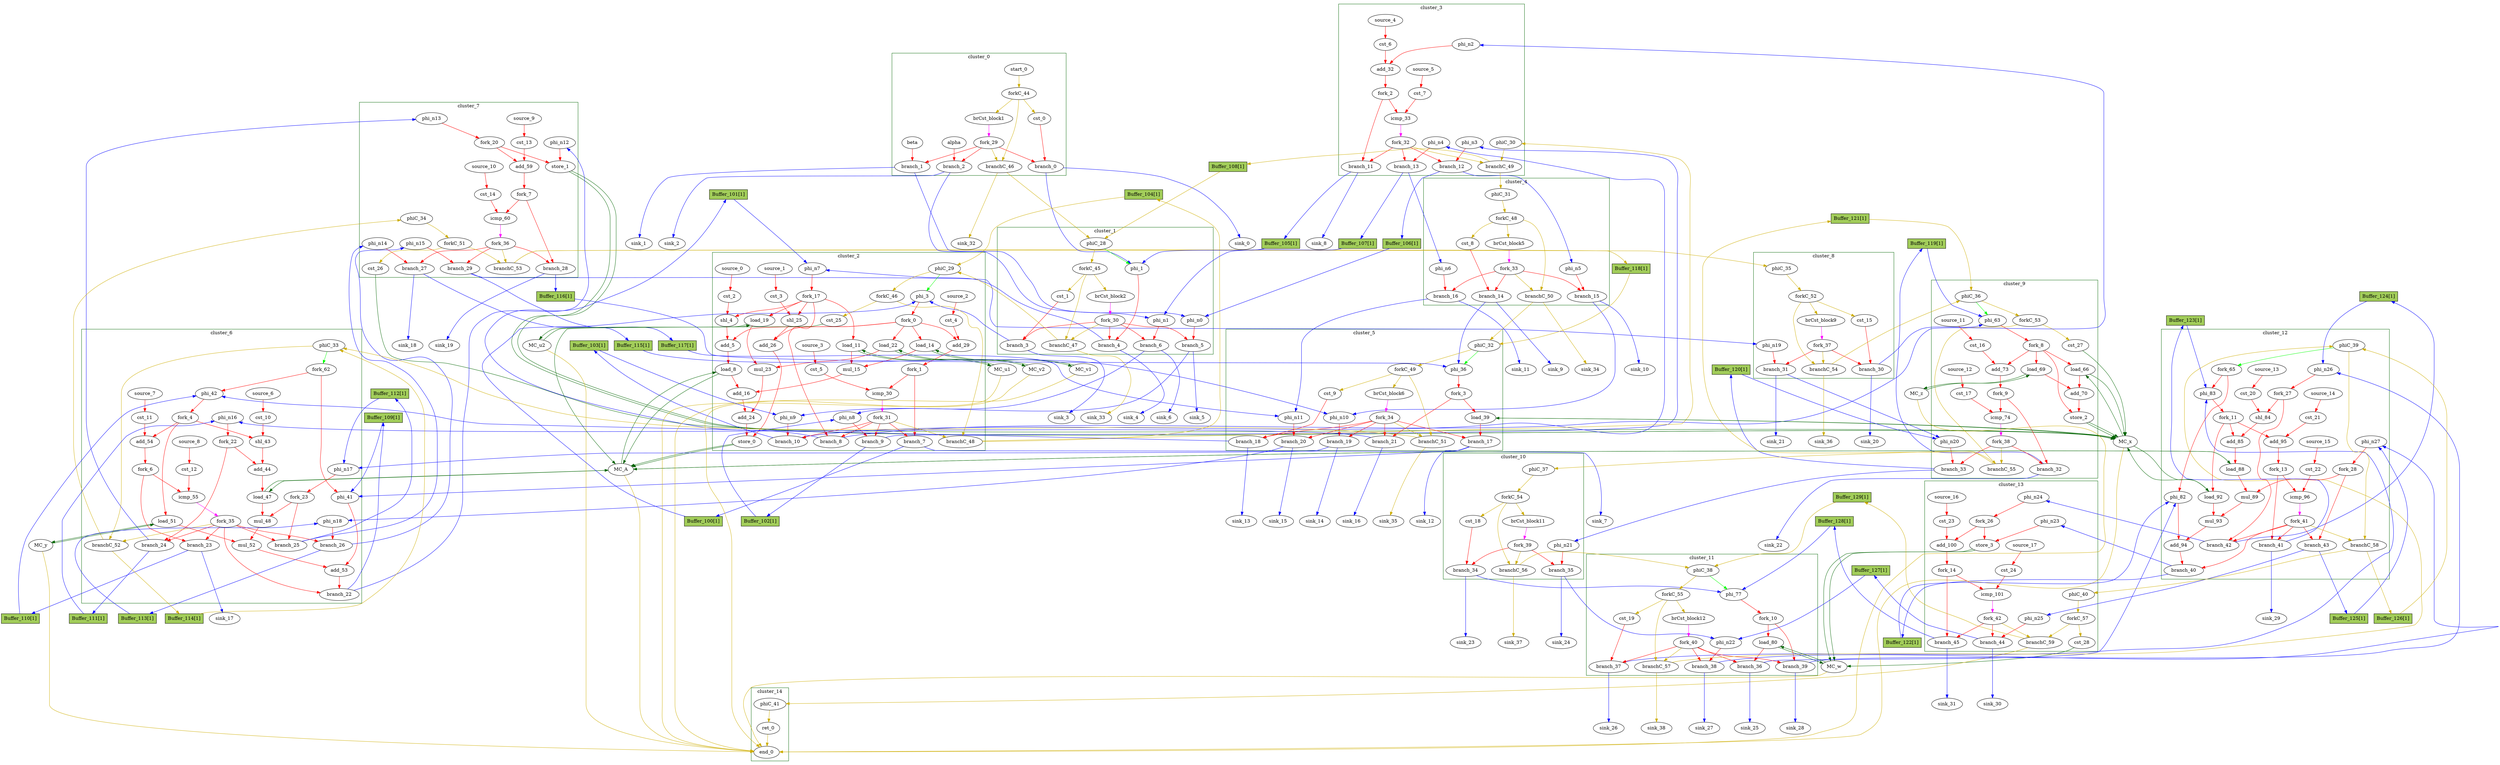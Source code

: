 Digraph G {
	splines=spline;
	subgraph cluster_cluster_7 {
	color = "darkgreen";
label = "cluster_7";
		"store_1" [type="Operator", in="in1:32 in2:6 ", out="out1:32 out2:6 ", bbID=8, II=1, delay=0.672, latency=0, op="mc_store_op", portId=0];
		"cst_13" [type="Constant", in="in1:1", out="out1:1", bbID=8, value="0x00000001"];
		"add_59" [type="Operator", in="in1:6 in2:6 ", out="out1:6 ", bbID=8, II=1, delay=2.287, latency=0, op="add_op"];
		"cst_14" [type="Constant", in="in1:6", out="out1:6", bbID=8, value="0x00000020"];
		"icmp_60" [type="Operator", in="in1:6 in2:6 ", out="out1:1 ", bbID=8, II=1, delay=1.907, latency=0, op="icmp_ult_op"];
		"phi_n12" [type="Merge", in="in1:32 ", out="out1:32", bbID=8, delay=0.0];
		"phi_n13" [type="Merge", in="in1:6 ", out="out1:6", bbID=8, delay=0.0];
		"phi_n14" [type="Merge", in="in1:32 ", out="out1:32", bbID=8, delay=0.0];
		"phi_n15" [type="Merge", in="in1:32 ", out="out1:32", bbID=8, delay=0.0];
		"fork_7" [type="Fork", in="in1:6", out="out1:6 out2:6 ", bbID=8];
		"fork_20" [type="Fork", in="in1:6", out="out1:6 out2:6 ", bbID=8];
		"branch_27" [type="Branch", in="in1:32 in2?:1", out="out1+:32 out2-:32", bbID=8];
		"branch_28" [type="Branch", in="in1:6 in2?:1", out="out1+:6 out2-:6", bbID=8];
		"branch_29" [type="Branch", in="in1:32 in2?:1", out="out1+:32 out2-:32", bbID=8];
		"fork_36" [type="Fork", in="in1:1", out="out1:1 out2:1 out3:1 out4:1 ", bbID=8];
		"cst_26" [type="Constant", in="in1:1", out="out1:1", bbID=8, value="0x00000001"];
		"phiC_34" [type="Merge", in="in1:0 ", out="out1:0", bbID=8, delay=0.0];
		"forkC_51" [type="Fork", in="in1:0", out="out1:0 out2:0 ", bbID=8];
		"branchC_53" [type="Branch", in="in1:0 in2?:1", out="out1+:0 out2-:0", bbID=8];
		"source_9" [type="Source", out="out1:1", bbID=8];
		"source_10" [type="Source", out="out1:6", bbID=8];
	}
	subgraph cluster_cluster_8 {
	color = "darkgreen";
label = "cluster_8";
		"brCst_block9" [type="Constant", in="in1:1", out="out1:1", bbID=9, value="0x1"];
		"cst_15" [type="Constant", in="in1:1", out="out1:1", bbID=9, value="0x00000000"];
		"phi_n19" [type="Merge", in="in1:32 ", out="out1:32", bbID=9, delay=0.0];
		"branch_30" [type="Branch", in="in1:1 in2?:1", out="out1+:1 out2-:1", bbID=9];
		"branch_31" [type="Branch", in="in1:32 in2?:1", out="out1+:32 out2-:32", bbID=9];
		"fork_37" [type="Fork", in="in1:1", out="out1:1 out2:1 out3:1 ", bbID=9];
		"phiC_35" [type="Merge", in="in1:0 ", out="out1:0", bbID=9, delay=0.0];
		"forkC_52" [type="Fork", in="in1:0", out="out1:0 out2:0 out3:0 ", bbID=9];
		"branchC_54" [type="Branch", in="in1:0 in2?:1", out="out1+:0 out2-:0", bbID=9];
	}
	subgraph cluster_cluster_9 {
	color = "darkgreen";
label = "cluster_9";
		"phi_63" [type="Mux", in="in1?:1 in2:6 in3:6 ", out="out1:6", bbID=10, delay=1.397];
		"load_66" [type="Operator", in="in1:32 in2:6 ", out="out1:32 out2:6 ", bbID=10, II=1, delay=1.412, latency=2, op="mc_load_op", portId=1];
		"load_69" [type="Operator", in="in1:32 in2:6 ", out="out1:32 out2:6 ", bbID=10, II=1, delay=1.412, latency=2, op="mc_load_op", portId=0];
		"add_70" [type="Operator", in="in1:32 in2:32 ", out="out1:32 ", bbID=10, II=1, delay=2.287, latency=0, op="add_op"];
		"store_2" [type="Operator", in="in1:32 in2:6 ", out="out1:32 out2:6 ", bbID=10, II=1, delay=0.672, latency=0, op="mc_store_op", portId=1];
		"cst_16" [type="Constant", in="in1:1", out="out1:1", bbID=10, value="0x00000001"];
		"add_73" [type="Operator", in="in1:6 in2:6 ", out="out1:6 ", bbID=10, II=1, delay=2.287, latency=0, op="add_op"];
		"cst_17" [type="Constant", in="in1:6", out="out1:6", bbID=10, value="0x00000020"];
		"icmp_74" [type="Operator", in="in1:6 in2:6 ", out="out1:1 ", bbID=10, II=1, delay=1.907, latency=0, op="icmp_ult_op"];
		"phi_n20" [type="Merge", in="in1:32 in2:32 ", out="out1:32", bbID=10, delay=1.397];
		"fork_8" [type="Fork", in="in1:6", out="out1:6 out2:6 out3:6 out4:6 ", bbID=10];
		"fork_9" [type="Fork", in="in1:6", out="out1:6 out2:6 ", bbID=10];
		"branch_32" [type="Branch", in="in1:6 in2?:1", out="out1+:6 out2-:6", bbID=10];
		"branch_33" [type="Branch", in="in1:32 in2?:1", out="out1+:32 out2-:32", bbID=10];
		"fork_38" [type="Fork", in="in1:1", out="out1:1 out2:1 out3:1 ", bbID=10];
		"cst_27" [type="Constant", in="in1:1", out="out1:1", bbID=10, value="0x00000001"];
		"phiC_36" [type="CntrlMerge", in="in1:0 in2:0 ", out="out1:0 out2?:1", bbID=10, delay=0.0];
		"forkC_53" [type="Fork", in="in1:0", out="out1:0 out2:0 ", bbID=10];
		"branchC_55" [type="Branch", in="in1:0 in2?:1", out="out1+:0 out2-:0", bbID=10];
		"source_11" [type="Source", out="out1:1", bbID=10];
		"source_12" [type="Source", out="out1:6", bbID=10];
	}
	subgraph cluster_cluster_10 {
	color = "darkgreen";
label = "cluster_10";
		"brCst_block11" [type="Constant", in="in1:1", out="out1:1", bbID=11, value="0x1"];
		"cst_18" [type="Constant", in="in1:1", out="out1:1", bbID=11, value="0x00000000"];
		"phi_n21" [type="Merge", in="in1:32 ", out="out1:32", bbID=11, delay=0.0];
		"branch_34" [type="Branch", in="in1:1 in2?:1", out="out1+:1 out2-:1", bbID=11];
		"branch_35" [type="Branch", in="in1:32 in2?:1", out="out1+:32 out2-:32", bbID=11];
		"fork_39" [type="Fork", in="in1:1", out="out1:1 out2:1 out3:1 ", bbID=11];
		"phiC_37" [type="Merge", in="in1:0 ", out="out1:0", bbID=11, delay=0.0];
		"forkC_54" [type="Fork", in="in1:0", out="out1:0 out2:0 out3:0 ", bbID=11];
		"branchC_56" [type="Branch", in="in1:0 in2?:1", out="out1+:0 out2-:0", bbID=11];
	}
	subgraph cluster_cluster_0 {
	color = "darkgreen";
label = "cluster_0";
		"alpha" [type="Entry", in="in1:32", out="out1:32", bbID=1];
		"beta" [type="Entry", in="in1:32", out="out1:32", bbID=1];
		"brCst_block1" [type="Constant", in="in1:1", out="out1:1", bbID=1, value="0x1"];
		"cst_0" [type="Constant", in="in1:1", out="out1:1", bbID=1, value="0x00000000"];
		"branch_0" [type="Branch", in="in1:1 in2?:1", out="out1+:1 out2-:1", bbID=1];
		"branch_1" [type="Branch", in="in1:32 in2?:1", out="out1+:32 out2-:32", bbID=1];
		"branch_2" [type="Branch", in="in1:32 in2?:1", out="out1+:32 out2-:32", bbID=1];
		"fork_29" [type="Fork", in="in1:1", out="out1:1 out2:1 out3:1 out4:1 ", bbID=1];
		"start_0" [type="Entry", in="in1:0", out="out1:0", bbID=1, control="true"];
		"forkC_44" [type="Fork", in="in1:0", out="out1:0 out2:0 out3:0 ", bbID=1];
		"branchC_46" [type="Branch", in="in1:0 in2?:1", out="out1+:0 out2-:0", bbID=1];
	}
	subgraph cluster_cluster_13 {
	color = "darkgreen";
label = "cluster_13";
		"store_3" [type="Operator", in="in1:32 in2:6 ", out="out1:32 out2:6 ", bbID=14, II=1, delay=0.672, latency=0, op="mc_store_op", portId=0];
		"cst_23" [type="Constant", in="in1:1", out="out1:1", bbID=14, value="0x00000001"];
		"add_100" [type="Operator", in="in1:6 in2:6 ", out="out1:6 ", bbID=14, II=1, delay=2.287, latency=0, op="add_op"];
		"cst_24" [type="Constant", in="in1:6", out="out1:6", bbID=14, value="0x00000020"];
		"icmp_101" [type="Operator", in="in1:6 in2:6 ", out="out1:1 ", bbID=14, II=1, delay=1.907, latency=0, op="icmp_ult_op"];
		"phi_n23" [type="Merge", in="in1:32 ", out="out1:32", bbID=14, delay=0.0];
		"phi_n24" [type="Merge", in="in1:6 ", out="out1:6", bbID=14, delay=0.0];
		"phi_n25" [type="Merge", in="in1:32 ", out="out1:32", bbID=14, delay=0.0];
		"fork_14" [type="Fork", in="in1:6", out="out1:6 out2:6 ", bbID=14];
		"fork_26" [type="Fork", in="in1:6", out="out1:6 out2:6 ", bbID=14];
		"branch_44" [type="Branch", in="in1:32 in2?:1", out="out1+:32 out2-:32", bbID=14];
		"branch_45" [type="Branch", in="in1:6 in2?:1", out="out1+:6 out2-:6", bbID=14];
		"fork_42" [type="Fork", in="in1:1", out="out1:1 out2:1 out3:1 ", bbID=14];
		"cst_28" [type="Constant", in="in1:1", out="out1:1", bbID=14, value="0x00000001"];
		"phiC_40" [type="Merge", in="in1:0 ", out="out1:0", bbID=14, delay=0.0];
		"forkC_57" [type="Fork", in="in1:0", out="out1:0 out2:0 ", bbID=14];
		"branchC_59" [type="Branch", in="in1:0 in2?:1", out="out1+:0 out2-:0", bbID=14];
		"source_16" [type="Source", out="out1:1", bbID=14];
		"source_17" [type="Source", out="out1:6", bbID=14];
	}
	subgraph cluster_cluster_14 {
	color = "darkgreen";
label = "cluster_14";
		"ret_0" [type="Operator", in="in1:0 ", out="out1:0 ", bbID=15, II=1, delay=0.0, latency=0, op="ret_op"];
		"end_0" [type="Exit", in="in1:0*e in2:0*e in3:0*e in4:0*e in5:0*e in6:0*e in7:0*e in8:0*e in9:0*e in10:0 ", out="out1:0", bbID=0];
		"phiC_41" [type="Merge", in="in1:0 ", out="out1:0", bbID=15, delay=0.0];
	}
	subgraph cluster_cluster_11 {
	color = "darkgreen";
label = "cluster_11";
		"phi_77" [type="Mux", in="in1?:1 in2:6 in3:6 ", out="out1:6", bbID=12, delay=1.397];
		"load_80" [type="Operator", in="in1:32 in2:6 ", out="out1:32 out2:6 ", bbID=12, II=1, delay=1.412, latency=2, op="mc_load_op", portId=0];
		"brCst_block12" [type="Constant", in="in1:1", out="out1:1", bbID=12, value="0x1"];
		"cst_19" [type="Constant", in="in1:1", out="out1:1", bbID=12, value="0x00000000"];
		"phi_n22" [type="Merge", in="in1:32 in2:32 ", out="out1:32", bbID=12, delay=1.397];
		"fork_10" [type="Fork", in="in1:6", out="out1:6 out2:6 ", bbID=12];
		"branch_36" [type="Branch", in="in1:32 in2?:1", out="out1+:32 out2-:32", bbID=12];
		"branch_37" [type="Branch", in="in1:1 in2?:1", out="out1+:1 out2-:1", bbID=12];
		"branch_38" [type="Branch", in="in1:32 in2?:1", out="out1+:32 out2-:32", bbID=12];
		"branch_39" [type="Branch", in="in1:6 in2?:1", out="out1+:6 out2-:6", bbID=12];
		"fork_40" [type="Fork", in="in1:1", out="out1:1 out2:1 out3:1 out4:1 out5:1 ", bbID=12];
		"phiC_38" [type="CntrlMerge", in="in1:0 in2:0 ", out="out1:0 out2?:1", bbID=12, delay=0.0];
		"forkC_55" [type="Fork", in="in1:0", out="out1:0 out2:0 out3:0 ", bbID=12];
		"branchC_57" [type="Branch", in="in1:0 in2?:1", out="out1+:0 out2-:0", bbID=12];
	}
	subgraph cluster_cluster_12 {
	color = "darkgreen";
label = "cluster_12";
		"phi_82" [type="Mux", in="in1?:1 in2:32 in3:32 ", out="out1:32", bbID=13, delay=1.397];
		"phi_83" [type="Mux", in="in1?:1 in2:6 in3:6 ", out="out1:6", bbID=13, delay=1.397];
		"cst_20" [type="Constant", in="in1:3", out="out1:3", bbID=13, value="0x00000005"];
		"shl_84" [type="Operator", in="in1:11 in2:11 ", out="out1:11 ", bbID=13, II=1, delay=0.0, latency=0, op="shl_op"];
		"add_85" [type="Operator", in="in1:12 in2:12 ", out="out1:12 ", bbID=13, II=1, delay=2.287, latency=0, op="add_op"];
		"load_88" [type="Operator", in="in1:32 in2:12 ", out="out1:32 out2:12 ", bbID=13, II=1, delay=1.412, latency=2, op="mc_load_op", portId=2];
		"mul_89" [type="Operator", in="in1:16 in2:16", out="out1:32 ", bbID=13, II=1, delay=0.0, latency=4, op="mul_op"];
		"load_92" [type="Operator", in="in1:32 in2:6 ", out="out1:32 out2:6 ", bbID=13, II=1, delay=1.412, latency=2, op="mc_load_op", portId=2];
		"mul_93" [type="Operator", in="in1:16 in2:16", out="out1:32 ", bbID=13, II=1, delay=0.0, latency=4, op="mul_op"];
		"add_94" [type="Operator", in="in1:32 in2:32 ", out="out1:32 ", bbID=13, II=1, delay=2.287, latency=0, op="add_op"];
		"cst_21" [type="Constant", in="in1:1", out="out1:1", bbID=13, value="0x00000001"];
		"add_95" [type="Operator", in="in1:6 in2:6 ", out="out1:6 ", bbID=13, II=1, delay=2.287, latency=0, op="add_op"];
		"cst_22" [type="Constant", in="in1:6", out="out1:6", bbID=13, value="0x00000020"];
		"icmp_96" [type="Operator", in="in1:6 in2:6 ", out="out1:1 ", bbID=13, II=1, delay=1.907, latency=0, op="icmp_ult_op"];
		"phi_n26" [type="Merge", in="in1:6 in2:6 ", out="out1:6", bbID=13, delay=1.397];
		"phi_n27" [type="Merge", in="in1:32 in2:32 ", out="out1:32", bbID=13, delay=1.397];
		"fork_11" [type="Fork", in="in1:6", out="out1:6 out2:6 out3:6 ", bbID=13];
		"fork_13" [type="Fork", in="in1:6", out="out1:6 out2:6 ", bbID=13];
		"fork_27" [type="Fork", in="in1:6", out="out1:6 out2:6 ", bbID=13];
		"fork_28" [type="Fork", in="in1:32", out="out1:32 out2:32 ", bbID=13];
		"branch_40" [type="Branch", in="in1:32 in2?:1", out="out1+:32 out2-:32", bbID=13];
		"branch_41" [type="Branch", in="in1:6 in2?:1", out="out1+:6 out2-:6", bbID=13];
		"branch_42" [type="Branch", in="in1:6 in2?:1", out="out1+:6 out2-:6", bbID=13];
		"branch_43" [type="Branch", in="in1:32 in2?:1", out="out1+:32 out2-:32", bbID=13];
		"fork_41" [type="Fork", in="in1:1", out="out1:1 out2:1 out3:1 out4:1 out5:1 ", bbID=13];
		"phiC_39" [type="CntrlMerge", in="in1:0 in2:0 ", out="out1:0 out2?:1", bbID=13, delay=0.0];
		"branchC_58" [type="Branch", in="in1:0 in2?:1", out="out1+:0 out2-:0", bbID=13];
		"source_13" [type="Source", out="out1:3", bbID=13];
		"source_14" [type="Source", out="out1:1", bbID=13];
		"source_15" [type="Source", out="out1:6", bbID=13];
		"fork_65" [type="Fork", in="in1:1", out="out1:1 out2:1 ", bbID=13];
	}
	subgraph cluster_cluster_1 {
	color = "darkgreen";
label = "cluster_1";
		"phi_1" [type="Mux", in="in1?:1 in2:6 in3:6 ", out="out1:6", bbID=2, delay=1.397];
		"brCst_block2" [type="Constant", in="in1:1", out="out1:1", bbID=2, value="0x1"];
		"cst_1" [type="Constant", in="in1:1", out="out1:1", bbID=2, value="0x00000000"];
		"phi_n0" [type="Merge", in="in1:32 in2:32 ", out="out1:32", bbID=2, delay=1.397];
		"phi_n1" [type="Merge", in="in1:32 in2:32 ", out="out1:32", bbID=2, delay=1.397];
		"branch_3" [type="Branch", in="in1:1 in2?:1", out="out1+:1 out2-:1", bbID=2];
		"branch_4" [type="Branch", in="in1:6 in2?:1", out="out1+:6 out2-:6", bbID=2];
		"branch_5" [type="Branch", in="in1:32 in2?:1", out="out1+:32 out2-:32", bbID=2];
		"branch_6" [type="Branch", in="in1:32 in2?:1", out="out1+:32 out2-:32", bbID=2];
		"fork_30" [type="Fork", in="in1:1", out="out1:1 out2:1 out3:1 out4:1 out5:1 ", bbID=2];
		"phiC_28" [type="CntrlMerge", in="in1:0 in2:0 ", out="out1:0 out2?:1", bbID=2, delay=0.0];
		"forkC_45" [type="Fork", in="in1:0", out="out1:0 out2:0 out3:0 ", bbID=2];
		"branchC_47" [type="Branch", in="in1:0 in2?:1", out="out1+:0 out2-:0", bbID=2];
	}
	subgraph cluster_cluster_2 {
	color = "darkgreen";
label = "cluster_2";
		"phi_3" [type="Mux", in="in1?:1 in2:6 in3:6 ", out="out1:6", bbID=3, delay=1.397];
		"cst_2" [type="Constant", in="in1:3", out="out1:3", bbID=3, value="0x00000005"];
		"shl_4" [type="Operator", in="in1:11 in2:11 ", out="out1:11 ", bbID=3, II=1, delay=0.0, latency=0, op="shl_op"];
		"add_5" [type="Operator", in="in1:12 in2:12 ", out="out1:12 ", bbID=3, II=1, delay=2.287, latency=0, op="add_op"];
		"load_8" [type="Operator", in="in1:32 in2:12 ", out="out1:32 out2:12 ", bbID=3, II=1, delay=1.412, latency=2, op="mc_load_op", portId=0];
		"load_11" [type="Operator", in="in1:32 in2:6 ", out="out1:32 out2:6 ", bbID=3, II=1, delay=1.412, latency=2, op="mc_load_op", portId=0];
		"load_14" [type="Operator", in="in1:32 in2:6 ", out="out1:32 out2:6 ", bbID=3, II=1, delay=1.412, latency=2, op="mc_load_op", portId=0];
		"mul_15" [type="Operator", in="in1:16 in2:16", out="out1:32 ", bbID=3, II=1, delay=0.0, latency=4, op="mul_op"];
		"add_16" [type="Operator", in="in1:32 in2:32 ", out="out1:32 ", bbID=3, II=1, delay=2.287, latency=0, op="add_op"];
		"load_19" [type="Operator", in="in1:32 in2:6 ", out="out1:32 out2:6 ", bbID=3, II=1, delay=1.412, latency=2, op="mc_load_op", portId=0];
		"load_22" [type="Operator", in="in1:32 in2:6 ", out="out1:32 out2:6 ", bbID=3, II=1, delay=1.412, latency=2, op="mc_load_op", portId=0];
		"mul_23" [type="Operator", in="in1:16 in2:16", out="out1:32 ", bbID=3, II=1, delay=0.0, latency=4, op="mul_op"];
		"add_24" [type="Operator", in="in1:32 in2:32 ", out="out1:32 ", bbID=3, II=1, delay=2.287, latency=0, op="add_op"];
		"cst_3" [type="Constant", in="in1:3", out="out1:3", bbID=3, value="0x00000005"];
		"shl_25" [type="Operator", in="in1:11 in2:11 ", out="out1:11 ", bbID=3, II=1, delay=0.0, latency=0, op="shl_op"];
		"add_26" [type="Operator", in="in1:12 in2:12 ", out="out1:12 ", bbID=3, II=1, delay=2.287, latency=0, op="add_op"];
		"store_0" [type="Operator", in="in1:32 in2:12 ", out="out1:32 out2:12 ", bbID=3, II=1, delay=0.672, latency=0, op="mc_store_op", portId=0];
		"cst_4" [type="Constant", in="in1:1", out="out1:1", bbID=3, value="0x00000001"];
		"add_29" [type="Operator", in="in1:6 in2:6 ", out="out1:6 ", bbID=3, II=1, delay=2.287, latency=0, op="add_op"];
		"cst_5" [type="Constant", in="in1:6", out="out1:6", bbID=3, value="0x00000020"];
		"icmp_30" [type="Operator", in="in1:6 in2:6 ", out="out1:1 ", bbID=3, II=1, delay=1.907, latency=0, op="icmp_ult_op"];
		"phi_n7" [type="Merge", in="in1:6 in2:6 ", out="out1:6", bbID=3, delay=1.397];
		"phi_n8" [type="Merge", in="in1:32 in2:32 ", out="out1:32", bbID=3, delay=1.397];
		"phi_n9" [type="Merge", in="in1:32 in2:32 ", out="out1:32", bbID=3, delay=1.397];
		"fork_0" [type="Fork", in="in1:6", out="out1:6 out2:6 out3:6 out4:6 out5:6 ", bbID=3];
		"fork_1" [type="Fork", in="in1:6", out="out1:6 out2:6 ", bbID=3];
		"fork_17" [type="Fork", in="in1:6", out="out1:6 out2:6 out3:6 out4:6 out5:6 ", bbID=3];
		"branch_7" [type="Branch", in="in1:6 in2?:1", out="out1+:6 out2-:6", bbID=3];
		"branch_8" [type="Branch", in="in1:6 in2?:1", out="out1+:6 out2-:6", bbID=3];
		"branch_9" [type="Branch", in="in1:32 in2?:1", out="out1+:32 out2-:32", bbID=3];
		"branch_10" [type="Branch", in="in1:32 in2?:1", out="out1+:32 out2-:32", bbID=3];
		"fork_31" [type="Fork", in="in1:1", out="out1:1 out2:1 out3:1 out4:1 out5:1 ", bbID=3];
		"cst_25" [type="Constant", in="in1:1", out="out1:1", bbID=3, value="0x00000001"];
		"phiC_29" [type="CntrlMerge", in="in1:0 in2:0 ", out="out1:0 out2?:1", bbID=3, delay=0.0];
		"forkC_46" [type="Fork", in="in1:0", out="out1:0 out2:0 ", bbID=3];
		"branchC_48" [type="Branch", in="in1:0 in2?:1", out="out1+:0 out2-:0", bbID=3];
		"source_0" [type="Source", out="out1:3", bbID=3];
		"source_1" [type="Source", out="out1:3", bbID=3];
		"source_2" [type="Source", out="out1:1", bbID=3];
		"source_3" [type="Source", out="out1:6", bbID=3];
	}
	subgraph cluster_cluster_6 {
	color = "darkgreen";
label = "cluster_6";
		"phi_41" [type="Mux", in="in1?:1 in2:32 in3:32 ", out="out1:32", bbID=7, delay=1.397];
		"phi_42" [type="Mux", in="in1?:1 in2:6 in3:6 ", out="out1:6", bbID=7, delay=1.397];
		"cst_10" [type="Constant", in="in1:3", out="out1:3", bbID=7, value="0x00000005"];
		"shl_43" [type="Operator", in="in1:11 in2:11 ", out="out1:11 ", bbID=7, II=1, delay=0.0, latency=0, op="shl_op"];
		"add_44" [type="Operator", in="in1:12 in2:12 ", out="out1:12 ", bbID=7, II=1, delay=2.287, latency=0, op="add_op"];
		"load_47" [type="Operator", in="in1:32 in2:12 ", out="out1:32 out2:12 ", bbID=7, II=1, delay=1.412, latency=2, op="mc_load_op", portId=1];
		"mul_48" [type="Operator", in="in1:16 in2:16", out="out1:32 ", bbID=7, II=1, delay=0.0, latency=4, op="mul_op"];
		"load_51" [type="Operator", in="in1:32 in2:6 ", out="out1:32 out2:6 ", bbID=7, II=1, delay=1.412, latency=2, op="mc_load_op", portId=0];
		"mul_52" [type="Operator", in="in1:16 in2:16", out="out1:32 ", bbID=7, II=1, delay=0.0, latency=4, op="mul_op"];
		"add_53" [type="Operator", in="in1:32 in2:32 ", out="out1:32 ", bbID=7, II=1, delay=2.287, latency=0, op="add_op"];
		"cst_11" [type="Constant", in="in1:1", out="out1:1", bbID=7, value="0x00000001"];
		"add_54" [type="Operator", in="in1:6 in2:6 ", out="out1:6 ", bbID=7, II=1, delay=2.287, latency=0, op="add_op"];
		"cst_12" [type="Constant", in="in1:6", out="out1:6", bbID=7, value="0x00000020"];
		"icmp_55" [type="Operator", in="in1:6 in2:6 ", out="out1:1 ", bbID=7, II=1, delay=1.907, latency=0, op="icmp_ult_op"];
		"phi_n16" [type="Merge", in="in1:6 in2:6 ", out="out1:6", bbID=7, delay=1.397];
		"phi_n17" [type="Merge", in="in1:32 in2:32 ", out="out1:32", bbID=7, delay=1.397];
		"phi_n18" [type="Merge", in="in1:32 in2:32 ", out="out1:32", bbID=7, delay=1.397];
		"fork_4" [type="Fork", in="in1:6", out="out1:6 out2:6 out3:6 ", bbID=7];
		"fork_6" [type="Fork", in="in1:6", out="out1:6 out2:6 ", bbID=7];
		"fork_22" [type="Fork", in="in1:6", out="out1:6 out2:6 ", bbID=7];
		"fork_23" [type="Fork", in="in1:32", out="out1:32 out2:32 ", bbID=7];
		"branch_22" [type="Branch", in="in1:32 in2?:1", out="out1+:32 out2-:32", bbID=7];
		"branch_23" [type="Branch", in="in1:6 in2?:1", out="out1+:6 out2-:6", bbID=7];
		"branch_24" [type="Branch", in="in1:6 in2?:1", out="out1+:6 out2-:6", bbID=7];
		"branch_25" [type="Branch", in="in1:32 in2?:1", out="out1+:32 out2-:32", bbID=7];
		"branch_26" [type="Branch", in="in1:32 in2?:1", out="out1+:32 out2-:32", bbID=7];
		"fork_35" [type="Fork", in="in1:1", out="out1:1 out2:1 out3:1 out4:1 out5:1 out6:1 ", bbID=7];
		"phiC_33" [type="CntrlMerge", in="in1:0 in2:0 ", out="out1:0 out2?:1", bbID=7, delay=0.0];
		"branchC_52" [type="Branch", in="in1:0 in2?:1", out="out1+:0 out2-:0", bbID=7];
		"source_6" [type="Source", out="out1:3", bbID=7];
		"source_7" [type="Source", out="out1:1", bbID=7];
		"source_8" [type="Source", out="out1:6", bbID=7];
		"fork_62" [type="Fork", in="in1:1", out="out1:1 out2:1 ", bbID=7];
	}
	subgraph cluster_cluster_3 {
	color = "darkgreen";
label = "cluster_3";
		"cst_6" [type="Constant", in="in1:1", out="out1:1", bbID=4, value="0x00000001"];
		"add_32" [type="Operator", in="in1:6 in2:6 ", out="out1:6 ", bbID=4, II=1, delay=2.287, latency=0, op="add_op"];
		"cst_7" [type="Constant", in="in1:6", out="out1:6", bbID=4, value="0x00000020"];
		"icmp_33" [type="Operator", in="in1:6 in2:6 ", out="out1:1 ", bbID=4, II=1, delay=1.907, latency=0, op="icmp_ult_op"];
		"phi_n2" [type="Merge", in="in1:6 ", out="out1:6", bbID=4, delay=0.0];
		"phi_n3" [type="Merge", in="in1:32 ", out="out1:32", bbID=4, delay=0.0];
		"phi_n4" [type="Merge", in="in1:32 ", out="out1:32", bbID=4, delay=0.0];
		"fork_2" [type="Fork", in="in1:6", out="out1:6 out2:6 ", bbID=4];
		"branch_11" [type="Branch", in="in1:6 in2?:1", out="out1+:6 out2-:6", bbID=4];
		"branch_12" [type="Branch", in="in1:32 in2?:1", out="out1+:32 out2-:32", bbID=4];
		"branch_13" [type="Branch", in="in1:32 in2?:1", out="out1+:32 out2-:32", bbID=4];
		"fork_32" [type="Fork", in="in1:1", out="out1:1 out2:1 out3:1 out4:1 ", bbID=4];
		"phiC_30" [type="Merge", in="in1:0 ", out="out1:0", bbID=4, delay=0.0];
		"branchC_49" [type="Branch", in="in1:0 in2?:1", out="out1+:0 out2-:0", bbID=4];
		"source_4" [type="Source", out="out1:1", bbID=4];
		"source_5" [type="Source", out="out1:6", bbID=4];
	}
	subgraph cluster_cluster_4 {
	color = "darkgreen";
label = "cluster_4";
		"brCst_block5" [type="Constant", in="in1:1", out="out1:1", bbID=5, value="0x1"];
		"cst_8" [type="Constant", in="in1:1", out="out1:1", bbID=5, value="0x00000000"];
		"phi_n5" [type="Merge", in="in1:32 ", out="out1:32", bbID=5, delay=0.0];
		"phi_n6" [type="Merge", in="in1:32 ", out="out1:32", bbID=5, delay=0.0];
		"branch_14" [type="Branch", in="in1:1 in2?:1", out="out1+:1 out2-:1", bbID=5];
		"branch_15" [type="Branch", in="in1:32 in2?:1", out="out1+:32 out2-:32", bbID=5];
		"branch_16" [type="Branch", in="in1:32 in2?:1", out="out1+:32 out2-:32", bbID=5];
		"fork_33" [type="Fork", in="in1:1", out="out1:1 out2:1 out3:1 out4:1 ", bbID=5];
		"phiC_31" [type="Merge", in="in1:0 ", out="out1:0", bbID=5, delay=0.0];
		"forkC_48" [type="Fork", in="in1:0", out="out1:0 out2:0 out3:0 ", bbID=5];
		"branchC_50" [type="Branch", in="in1:0 in2?:1", out="out1+:0 out2-:0", bbID=5];
	}
	subgraph cluster_cluster_5 {
	color = "darkgreen";
label = "cluster_5";
		"phi_36" [type="Mux", in="in1?:1 in2:6 in3:6 ", out="out1:6", bbID=6, delay=1.397];
		"load_39" [type="Operator", in="in1:32 in2:6 ", out="out1:32 out2:6 ", bbID=6, II=1, delay=1.412, latency=2, op="mc_load_op", portId=0];
		"brCst_block6" [type="Constant", in="in1:1", out="out1:1", bbID=6, value="0x1"];
		"cst_9" [type="Constant", in="in1:1", out="out1:1", bbID=6, value="0x00000000"];
		"phi_n10" [type="Merge", in="in1:32 in2:32 ", out="out1:32", bbID=6, delay=1.397];
		"phi_n11" [type="Merge", in="in1:32 in2:32 ", out="out1:32", bbID=6, delay=1.397];
		"fork_3" [type="Fork", in="in1:6", out="out1:6 out2:6 ", bbID=6];
		"branch_17" [type="Branch", in="in1:32 in2?:1", out="out1+:32 out2-:32", bbID=6];
		"branch_18" [type="Branch", in="in1:1 in2?:1", out="out1+:1 out2-:1", bbID=6];
		"branch_19" [type="Branch", in="in1:32 in2?:1", out="out1+:32 out2-:32", bbID=6];
		"branch_20" [type="Branch", in="in1:32 in2?:1", out="out1+:32 out2-:32", bbID=6];
		"branch_21" [type="Branch", in="in1:6 in2?:1", out="out1+:6 out2-:6", bbID=6];
		"fork_34" [type="Fork", in="in1:1", out="out1:1 out2:1 out3:1 out4:1 out5:1 out6:1 ", bbID=6];
		"phiC_32" [type="CntrlMerge", in="in1:0 in2:0 ", out="out1:0 out2?:1", bbID=6, delay=0.0];
		"forkC_49" [type="Fork", in="in1:0", out="out1:0 out2:0 out3:0 ", bbID=6];
		"branchC_51" [type="Branch", in="in1:0 in2?:1", out="out1+:0 out2-:0", bbID=6];
	}
		"MC_A" [type="MC", in="in1:32*c0 in2:12*l0a in3:12*s0a in4:32*s0d in5:12*l1a in6:12*l2a ", out="out1:32*l0d out2:32*l1d out3:32*l2d out4:0*e ", bbID=0, bbcount=1, ldcount=3, memory="A", stcount=1];
		"MC_u1" [type="MC", in="in1:6*l0a ", out="out1:32*l0d out2:0*e ", bbID=0, bbcount=0, ldcount=1, memory="u1", stcount=0];
		"MC_v1" [type="MC", in="in1:6*l0a ", out="out1:32*l0d out2:0*e ", bbID=0, bbcount=0, ldcount=1, memory="v1", stcount=0];
		"MC_u2" [type="MC", in="in1:6*l0a ", out="out1:32*l0d out2:0*e ", bbID=0, bbcount=0, ldcount=1, memory="u2", stcount=0];
		"MC_v2" [type="MC", in="in1:6*l0a ", out="out1:32*l0d out2:0*e ", bbID=0, bbcount=0, ldcount=1, memory="v2", stcount=0];
		"MC_x" [type="MC", in="in1:32*c0 in2:32*c1 in3:6*l0a in4:6*s0a in5:32*s0d in6:6*l1a in7:6*s1a in8:32*s1d in9:6*l2a ", out="out1:32*l0d out2:32*l1d out3:32*l2d out4:0*e ", bbID=0, bbcount=2, ldcount=3, memory="x", stcount=2];
		"MC_y" [type="MC", in="in1:6*l0a ", out="out1:32*l0d out2:0*e ", bbID=0, bbcount=0, ldcount=1, memory="y", stcount=0];
		"MC_z" [type="MC", in="in1:6*l0a ", out="out1:32*l0d out2:0*e ", bbID=0, bbcount=0, ldcount=1, memory="z", stcount=0];
		"MC_w" [type="MC", in="in1:32*c0 in2:6*l0a in3:6*s0a in4:32*s0d ", out="out1:32*l0d out2:0*e ", bbID=0, bbcount=1, ldcount=1, memory="w", stcount=1];
		"sink_0" [type="Sink", in="in1:1", bbID=0];
		"sink_1" [type="Sink", in="in1:32", bbID=0];
		"sink_2" [type="Sink", in="in1:32", bbID=0];
		"sink_3" [type="Sink", in="in1:1", bbID=0];
		"sink_4" [type="Sink", in="in1:6", bbID=0];
		"sink_5" [type="Sink", in="in1:32", bbID=0];
		"sink_6" [type="Sink", in="in1:32", bbID=0];
		"sink_7" [type="Sink", in="in1:6", bbID=0];
		"sink_8" [type="Sink", in="in1:6", bbID=0];
		"sink_9" [type="Sink", in="in1:1", bbID=0];
		"sink_10" [type="Sink", in="in1:32", bbID=0];
		"sink_11" [type="Sink", in="in1:32", bbID=0];
		"sink_12" [type="Sink", in="in1:32", bbID=0];
		"sink_13" [type="Sink", in="in1:1", bbID=0];
		"sink_14" [type="Sink", in="in1:32", bbID=0];
		"sink_15" [type="Sink", in="in1:32", bbID=0];
		"sink_16" [type="Sink", in="in1:6", bbID=0];
		"sink_17" [type="Sink", in="in1:6", bbID=0];
		"sink_18" [type="Sink", in="in1:32", bbID=0];
		"sink_19" [type="Sink", in="in1:6", bbID=0];
		"sink_20" [type="Sink", in="in1:1", bbID=0];
		"sink_21" [type="Sink", in="in1:32", bbID=0];
		"sink_22" [type="Sink", in="in1:6", bbID=0];
		"sink_23" [type="Sink", in="in1:1", bbID=0];
		"sink_24" [type="Sink", in="in1:32", bbID=0];
		"sink_25" [type="Sink", in="in1:32", bbID=0];
		"sink_26" [type="Sink", in="in1:1", bbID=0];
		"sink_27" [type="Sink", in="in1:32", bbID=0];
		"sink_28" [type="Sink", in="in1:6", bbID=0];
		"sink_29" [type="Sink", in="in1:6", bbID=0];
		"sink_30" [type="Sink", in="in1:32", bbID=0];
		"sink_31" [type="Sink", in="in1:6", bbID=0];
		"sink_32" [type="Sink", in="in1:0", bbID=0];
		"sink_33" [type="Sink", in="in1:0", bbID=0];
		"sink_34" [type="Sink", in="in1:0", bbID=0];
		"sink_35" [type="Sink", in="in1:0", bbID=0];
		"sink_36" [type="Sink", in="in1:0", bbID=0];
		"sink_37" [type="Sink", in="in1:0", bbID=0];
		"sink_38" [type="Sink", in="in1:0", bbID=0];
		"Buffer_100" [type="Buffer", in="in1:32", out="out1:32", bbID=3, fillcolor="darkolivegreen3", height=0.4, label="Buffer_100[1]", shape="box", slots=1, style="filled", transparent="false"];
		"Buffer_101" [type="Buffer", in="in1:32", out="out1:32", bbID=3, fillcolor="darkolivegreen3", height=0.4, label="Buffer_101[1]", shape="box", slots=1, style="filled", transparent="false"];
		"Buffer_102" [type="Buffer", in="in1:32", out="out1:32", bbID=3, fillcolor="darkolivegreen3", height=0.4, label="Buffer_102[1]", shape="box", slots=1, style="filled", transparent="false"];
		"Buffer_103" [type="Buffer", in="in1:32", out="out1:32", bbID=3, fillcolor="darkolivegreen3", height=0.4, label="Buffer_103[1]", shape="box", slots=1, style="filled", transparent="false"];
		"Buffer_104" [type="Buffer", in="in1:32", out="out1:32", bbID=3, fillcolor="darkolivegreen3", height=0.4, label="Buffer_104[1]", shape="box", slots=1, style="filled", transparent="false"];
		"Buffer_105" [type="Buffer", in="in1:32", out="out1:32", bbID=3, fillcolor="darkolivegreen3", height=0.4, label="Buffer_105[1]", shape="box", slots=1, style="filled", transparent="false"];
		"Buffer_106" [type="Buffer", in="in1:32", out="out1:32", bbID=3, fillcolor="darkolivegreen3", height=0.4, label="Buffer_106[1]", shape="box", slots=1, style="filled", transparent="false"];
		"Buffer_107" [type="Buffer", in="in1:32", out="out1:32", bbID=3, fillcolor="darkolivegreen3", height=0.4, label="Buffer_107[1]", shape="box", slots=1, style="filled", transparent="false"];
		"Buffer_108" [type="Buffer", in="in1:32", out="out1:32", bbID=3, fillcolor="darkolivegreen3", height=0.4, label="Buffer_108[1]", shape="box", slots=1, style="filled", transparent="false"];
		"Buffer_109" [type="Buffer", in="in1:32", out="out1:32", bbID=3, fillcolor="darkolivegreen3", height=0.4, label="Buffer_109[1]", shape="box", slots=1, style="filled", transparent="false"];
		"Buffer_110" [type="Buffer", in="in1:32", out="out1:32", bbID=3, fillcolor="darkolivegreen3", height=0.4, label="Buffer_110[1]", shape="box", slots=1, style="filled", transparent="false"];
		"Buffer_111" [type="Buffer", in="in1:32", out="out1:32", bbID=3, fillcolor="darkolivegreen3", height=0.4, label="Buffer_111[1]", shape="box", slots=1, style="filled", transparent="false"];
		"Buffer_112" [type="Buffer", in="in1:32", out="out1:32", bbID=3, fillcolor="darkolivegreen3", height=0.4, label="Buffer_112[1]", shape="box", slots=1, style="filled", transparent="false"];
		"Buffer_113" [type="Buffer", in="in1:32", out="out1:32", bbID=3, fillcolor="darkolivegreen3", height=0.4, label="Buffer_113[1]", shape="box", slots=1, style="filled", transparent="false"];
		"Buffer_114" [type="Buffer", in="in1:32", out="out1:32", bbID=3, fillcolor="darkolivegreen3", height=0.4, label="Buffer_114[1]", shape="box", slots=1, style="filled", transparent="false"];
		"Buffer_115" [type="Buffer", in="in1:32", out="out1:32", bbID=3, fillcolor="darkolivegreen3", height=0.4, label="Buffer_115[1]", shape="box", slots=1, style="filled", transparent="false"];
		"Buffer_116" [type="Buffer", in="in1:32", out="out1:32", bbID=3, fillcolor="darkolivegreen3", height=0.4, label="Buffer_116[1]", shape="box", slots=1, style="filled", transparent="false"];
		"Buffer_117" [type="Buffer", in="in1:32", out="out1:32", bbID=3, fillcolor="darkolivegreen3", height=0.4, label="Buffer_117[1]", shape="box", slots=1, style="filled", transparent="false"];
		"Buffer_118" [type="Buffer", in="in1:32", out="out1:32", bbID=3, fillcolor="darkolivegreen3", height=0.4, label="Buffer_118[1]", shape="box", slots=1, style="filled", transparent="false"];
		"Buffer_119" [type="Buffer", in="in1:32", out="out1:32", bbID=3, fillcolor="darkolivegreen3", height=0.4, label="Buffer_119[1]", shape="box", slots=1, style="filled", transparent="false"];
		"Buffer_120" [type="Buffer", in="in1:32", out="out1:32", bbID=3, fillcolor="darkolivegreen3", height=0.4, label="Buffer_120[1]", shape="box", slots=1, style="filled", transparent="false"];
		"Buffer_121" [type="Buffer", in="in1:32", out="out1:32", bbID=3, fillcolor="darkolivegreen3", height=0.4, label="Buffer_121[1]", shape="box", slots=1, style="filled", transparent="false"];
		"Buffer_122" [type="Buffer", in="in1:32", out="out1:32", bbID=3, fillcolor="darkolivegreen3", height=0.4, label="Buffer_122[1]", shape="box", slots=1, style="filled", transparent="false"];
		"Buffer_123" [type="Buffer", in="in1:32", out="out1:32", bbID=3, fillcolor="darkolivegreen3", height=0.4, label="Buffer_123[1]", shape="box", slots=1, style="filled", transparent="false"];
		"Buffer_124" [type="Buffer", in="in1:32", out="out1:32", bbID=3, fillcolor="darkolivegreen3", height=0.4, label="Buffer_124[1]", shape="box", slots=1, style="filled", transparent="false"];
		"Buffer_125" [type="Buffer", in="in1:32", out="out1:32", bbID=3, fillcolor="darkolivegreen3", height=0.4, label="Buffer_125[1]", shape="box", slots=1, style="filled", transparent="false"];
		"Buffer_126" [type="Buffer", in="in1:32", out="out1:32", bbID=3, fillcolor="darkolivegreen3", height=0.4, label="Buffer_126[1]", shape="box", slots=1, style="filled", transparent="false"];
		"Buffer_127" [type="Buffer", in="in1:32", out="out1:32", bbID=3, fillcolor="darkolivegreen3", height=0.4, label="Buffer_127[1]", shape="box", slots=1, style="filled", transparent="false"];
		"Buffer_128" [type="Buffer", in="in1:32", out="out1:32", bbID=3, fillcolor="darkolivegreen3", height=0.4, label="Buffer_128[1]", shape="box", slots=1, style="filled", transparent="false"];
		"Buffer_129" [type="Buffer", in="in1:32", out="out1:32", bbID=3, fillcolor="darkolivegreen3", height=0.4, label="Buffer_129[1]", shape="box", slots=1, style="filled", transparent="false"];
		"alpha" -> "branch_2" [color = "red", from = "out1", to = "in1"];
		"beta" -> "branch_1" [color = "red", from = "out1", to = "in1"];
		"brCst_block1" -> "fork_29" [color = "magenta", from = "out1", to = "in1"];
		"cst_0" -> "branch_0" [color = "red", from = "out1", to = "in1"];
		"phi_1" -> "branch_4" [color = "red", from = "out1", to = "in1"];
		"brCst_block2" -> "fork_30" [color = "magenta", from = "out1", to = "in1"];
		"cst_1" -> "branch_3" [color = "red", from = "out1", to = "in1"];
		"phi_3" -> "fork_0" [color = "red", from = "out1", to = "in1"];
		"cst_2" -> "shl_4" [color = "red", from = "out1", to = "in2"];
		"shl_4" -> "add_5" [color = "red", from = "out1", to = "in1"];
		"add_5" -> "load_8" [color = "red", from = "out1", to = "in2"];
		"load_8" -> "add_16" [color = "red", from = "out1", to = "in1"];
		"load_8" -> "MC_A" [color = "darkgreen", mem_address = "true", from = "out2", to = "in2"];
		"load_11" -> "mul_15" [color = "red", from = "out1", to = "in1"];
		"load_11" -> "MC_u1" [color = "darkgreen", mem_address = "true", from = "out2", to = "in1"];
		"load_14" -> "mul_15" [color = "red", from = "out1", to = "in2"];
		"load_14" -> "MC_v1" [color = "darkgreen", mem_address = "true", from = "out2", to = "in1"];
		"mul_15" -> "add_16" [color = "red", from = "out1", to = "in2"];
		"add_16" -> "add_24" [color = "red", from = "out1", to = "in1"];
		"load_19" -> "mul_23" [color = "red", from = "out1", to = "in1"];
		"load_19" -> "MC_u2" [color = "darkgreen", mem_address = "true", from = "out2", to = "in1"];
		"load_22" -> "mul_23" [color = "red", from = "out1", to = "in2"];
		"load_22" -> "MC_v2" [color = "darkgreen", mem_address = "true", from = "out2", to = "in1"];
		"mul_23" -> "add_24" [color = "red", from = "out1", to = "in2"];
		"add_24" -> "store_0" [color = "red", from = "out1", to = "in1"];
		"cst_3" -> "shl_25" [color = "red", from = "out1", to = "in2"];
		"shl_25" -> "add_26" [color = "red", from = "out1", to = "in1"];
		"add_26" -> "store_0" [color = "red", from = "out1", to = "in2"];
		"store_0" -> "MC_A" [color = "darkgreen", mem_address = "true", from = "out2", to = "in3"];
		"store_0" -> "MC_A" [color = "darkgreen", mem_address = "false", from = "out1", to = "in4"];
		"cst_4" -> "add_29" [color = "red", from = "out1", to = "in2"];
		"add_29" -> "fork_1" [color = "red", from = "out1", to = "in1"];
		"cst_5" -> "icmp_30" [color = "red", from = "out1", to = "in2"];
		"icmp_30" -> "fork_31" [color = "magenta", from = "out1", to = "in1"];
		"cst_6" -> "add_32" [color = "red", from = "out1", to = "in2"];
		"add_32" -> "fork_2" [color = "red", from = "out1", to = "in1"];
		"cst_7" -> "icmp_33" [color = "red", from = "out1", to = "in2"];
		"icmp_33" -> "fork_32" [color = "magenta", from = "out1", to = "in1"];
		"brCst_block5" -> "fork_33" [color = "magenta", from = "out1", to = "in1"];
		"cst_8" -> "branch_14" [color = "red", from = "out1", to = "in1"];
		"phi_36" -> "fork_3" [color = "red", from = "out1", to = "in1"];
		"load_39" -> "branch_17" [color = "red", from = "out1", to = "in1"];
		"load_39" -> "MC_x" [color = "darkgreen", mem_address = "true", from = "out2", to = "in3"];
		"brCst_block6" -> "fork_34" [color = "magenta", from = "out1", to = "in1"];
		"phi_41" -> "add_53" [color = "red", from = "out1", to = "in1"];
		"cst_9" -> "branch_18" [color = "red", from = "out1", to = "in1"];
		"phi_42" -> "fork_4" [color = "red", from = "out1", to = "in1"];
		"cst_10" -> "shl_43" [color = "red", from = "out1", to = "in2"];
		"shl_43" -> "add_44" [color = "red", from = "out1", to = "in1"];
		"add_44" -> "load_47" [color = "red", from = "out1", to = "in2"];
		"load_47" -> "mul_48" [color = "red", from = "out1", to = "in1"];
		"load_47" -> "MC_A" [color = "darkgreen", mem_address = "true", from = "out2", to = "in5"];
		"mul_48" -> "mul_52" [color = "red", from = "out1", to = "in1"];
		"load_51" -> "mul_52" [color = "red", from = "out1", to = "in2"];
		"load_51" -> "MC_y" [color = "darkgreen", mem_address = "true", from = "out2", to = "in1"];
		"mul_52" -> "add_53" [color = "red", from = "out1", to = "in2"];
		"add_53" -> "branch_22" [color = "red", from = "out1", to = "in1"];
		"cst_11" -> "add_54" [color = "red", from = "out1", to = "in2"];
		"add_54" -> "fork_6" [color = "red", from = "out1", to = "in1"];
		"cst_12" -> "icmp_55" [color = "red", from = "out1", to = "in2"];
		"icmp_55" -> "fork_35" [color = "magenta", from = "out1", to = "in1"];
		"store_1" -> "MC_x" [color = "darkgreen", mem_address = "true", from = "out2", to = "in4"];
		"store_1" -> "MC_x" [color = "darkgreen", mem_address = "false", from = "out1", to = "in5"];
		"cst_13" -> "add_59" [color = "red", from = "out1", to = "in2"];
		"add_59" -> "fork_7" [color = "red", from = "out1", to = "in1"];
		"cst_14" -> "icmp_60" [color = "red", from = "out1", to = "in2"];
		"icmp_60" -> "fork_36" [color = "magenta", from = "out1", to = "in1"];
		"brCst_block9" -> "fork_37" [color = "magenta", from = "out1", to = "in1"];
		"cst_15" -> "branch_30" [color = "red", from = "out1", to = "in1"];
		"phi_63" -> "fork_8" [color = "red", from = "out1", to = "in1"];
		"load_66" -> "add_70" [color = "red", from = "out1", to = "in1"];
		"load_66" -> "MC_x" [color = "darkgreen", mem_address = "true", from = "out2", to = "in6"];
		"load_69" -> "add_70" [color = "red", from = "out1", to = "in2"];
		"load_69" -> "MC_z" [color = "darkgreen", mem_address = "true", from = "out2", to = "in1"];
		"add_70" -> "store_2" [color = "red", from = "out1", to = "in1"];
		"store_2" -> "MC_x" [color = "darkgreen", mem_address = "true", from = "out2", to = "in7"];
		"store_2" -> "MC_x" [color = "darkgreen", mem_address = "false", from = "out1", to = "in8"];
		"cst_16" -> "add_73" [color = "red", from = "out1", to = "in2"];
		"add_73" -> "fork_9" [color = "red", from = "out1", to = "in1"];
		"cst_17" -> "icmp_74" [color = "red", from = "out1", to = "in2"];
		"icmp_74" -> "fork_38" [color = "magenta", from = "out1", to = "in1"];
		"brCst_block11" -> "fork_39" [color = "magenta", from = "out1", to = "in1"];
		"cst_18" -> "branch_34" [color = "red", from = "out1", to = "in1"];
		"phi_77" -> "fork_10" [color = "red", from = "out1", to = "in1"];
		"load_80" -> "branch_36" [color = "red", from = "out1", to = "in1"];
		"load_80" -> "MC_w" [color = "darkgreen", mem_address = "true", from = "out2", to = "in2"];
		"brCst_block12" -> "fork_40" [color = "magenta", from = "out1", to = "in1"];
		"phi_82" -> "add_94" [color = "red", from = "out1", to = "in1"];
		"cst_19" -> "branch_37" [color = "red", from = "out1", to = "in1"];
		"phi_83" -> "fork_11" [color = "red", from = "out1", to = "in1"];
		"cst_20" -> "shl_84" [color = "red", from = "out1", to = "in2"];
		"shl_84" -> "add_85" [color = "red", from = "out1", to = "in1"];
		"add_85" -> "load_88" [color = "red", from = "out1", to = "in2"];
		"load_88" -> "mul_89" [color = "red", from = "out1", to = "in1"];
		"load_88" -> "MC_A" [color = "darkgreen", mem_address = "true", from = "out2", to = "in6"];
		"mul_89" -> "mul_93" [color = "red", from = "out1", to = "in1"];
		"load_92" -> "mul_93" [color = "red", from = "out1", to = "in2"];
		"load_92" -> "MC_x" [color = "darkgreen", mem_address = "true", from = "out2", to = "in9"];
		"mul_93" -> "add_94" [color = "red", from = "out1", to = "in2"];
		"add_94" -> "branch_40" [color = "red", from = "out1", to = "in1"];
		"cst_21" -> "add_95" [color = "red", from = "out1", to = "in2"];
		"add_95" -> "fork_13" [color = "red", from = "out1", to = "in1"];
		"cst_22" -> "icmp_96" [color = "red", from = "out1", to = "in2"];
		"icmp_96" -> "fork_41" [color = "magenta", from = "out1", to = "in1"];
		"store_3" -> "MC_w" [color = "darkgreen", mem_address = "true", from = "out2", to = "in3"];
		"store_3" -> "MC_w" [color = "darkgreen", mem_address = "false", from = "out1", to = "in4"];
		"cst_23" -> "add_100" [color = "red", from = "out1", to = "in2"];
		"add_100" -> "fork_14" [color = "red", from = "out1", to = "in1"];
		"cst_24" -> "icmp_101" [color = "red", from = "out1", to = "in2"];
		"icmp_101" -> "fork_42" [color = "magenta", from = "out1", to = "in1"];
		"ret_0" -> "end_0" [color = "gold3", from = "out1", to = "in10"];
		"phi_n0" -> "branch_5" [color = "red", from = "out1", to = "in1"];
		"phi_n1" -> "branch_6" [color = "red", from = "out1", to = "in1"];
		"phi_n2" -> "add_32" [color = "red", from = "out1", to = "in1"];
		"phi_n3" -> "branch_12" [color = "red", from = "out1", to = "in1"];
		"phi_n4" -> "branch_13" [color = "red", from = "out1", to = "in1"];
		"phi_n5" -> "branch_15" [color = "red", from = "out1", to = "in1"];
		"phi_n6" -> "branch_16" [color = "red", from = "out1", to = "in1"];
		"phi_n7" -> "fork_17" [color = "red", from = "out1", to = "in1"];
		"phi_n8" -> "branch_9" [color = "red", from = "out1", to = "in1"];
		"phi_n9" -> "branch_10" [color = "red", from = "out1", to = "in1"];
		"phi_n10" -> "branch_19" [color = "red", from = "out1", to = "in1"];
		"phi_n11" -> "branch_20" [color = "red", from = "out1", to = "in1"];
		"phi_n12" -> "store_1" [color = "red", from = "out1", to = "in1"];
		"phi_n13" -> "fork_20" [color = "red", from = "out1", to = "in1"];
		"phi_n14" -> "branch_27" [color = "red", from = "out1", to = "in1"];
		"phi_n15" -> "branch_29" [color = "red", from = "out1", to = "in1"];
		"phi_n16" -> "fork_22" [color = "red", from = "out1", to = "in1"];
		"phi_n17" -> "fork_23" [color = "red", from = "out1", to = "in1"];
		"phi_n18" -> "branch_26" [color = "red", from = "out1", to = "in1"];
		"phi_n19" -> "branch_31" [color = "red", from = "out1", to = "in1"];
		"phi_n20" -> "branch_33" [color = "red", from = "out1", to = "in1"];
		"phi_n21" -> "branch_35" [color = "red", from = "out1", to = "in1"];
		"phi_n22" -> "branch_38" [color = "red", from = "out1", to = "in1"];
		"phi_n23" -> "store_3" [color = "red", from = "out1", to = "in1"];
		"phi_n24" -> "fork_26" [color = "red", from = "out1", to = "in1"];
		"phi_n25" -> "branch_44" [color = "red", from = "out1", to = "in1"];
		"phi_n26" -> "fork_27" [color = "red", from = "out1", to = "in1"];
		"phi_n27" -> "fork_28" [color = "red", from = "out1", to = "in1"];
		"fork_0" -> "add_5" [color = "red", from = "out1", to = "in2"];
		"fork_0" -> "load_14" [color = "red", from = "out4", to = "in2"];
		"fork_0" -> "load_22" [color = "red", from = "out5", to = "in2"];
		"fork_0" -> "add_26" [color = "red", from = "out2", to = "in2"];
		"fork_0" -> "add_29" [color = "red", from = "out3", to = "in1"];
		"fork_1" -> "icmp_30" [color = "red", from = "out1", to = "in1"];
		"fork_1" -> "branch_7" [color = "red", from = "out2", to = "in1"];
		"fork_2" -> "icmp_33" [color = "red", from = "out1", to = "in1"];
		"fork_2" -> "branch_11" [color = "red", from = "out2", to = "in1"];
		"fork_3" -> "load_39" [color = "red", from = "out1", to = "in2"];
		"fork_3" -> "branch_21" [color = "red", from = "out2", to = "in1"];
		"fork_4" -> "shl_43" [color = "red", from = "out1", to = "in1"];
		"fork_4" -> "load_51" [color = "red", from = "out3", to = "in2"];
		"fork_4" -> "add_54" [color = "red", from = "out2", to = "in1"];
		"fork_6" -> "icmp_55" [color = "red", from = "out1", to = "in1"];
		"fork_6" -> "branch_23" [color = "red", from = "out2", to = "in1"];
		"fork_7" -> "icmp_60" [color = "red", from = "out1", to = "in1"];
		"fork_7" -> "branch_28" [color = "red", from = "out2", to = "in1"];
		"fork_8" -> "load_66" [color = "red", from = "out2", to = "in2"];
		"fork_8" -> "load_69" [color = "red", from = "out3", to = "in2"];
		"fork_8" -> "store_2" [color = "red", from = "out4", to = "in2"];
		"fork_8" -> "add_73" [color = "red", from = "out1", to = "in1"];
		"fork_9" -> "icmp_74" [color = "red", from = "out1", to = "in1"];
		"fork_9" -> "branch_32" [color = "red", from = "out2", to = "in1"];
		"fork_10" -> "load_80" [color = "red", from = "out1", to = "in2"];
		"fork_10" -> "branch_39" [color = "red", from = "out2", to = "in1"];
		"fork_11" -> "add_85" [color = "red", from = "out1", to = "in2"];
		"fork_11" -> "load_92" [color = "red", from = "out3", to = "in2"];
		"fork_11" -> "add_95" [color = "red", from = "out2", to = "in1"];
		"fork_13" -> "icmp_96" [color = "red", from = "out1", to = "in1"];
		"fork_13" -> "branch_41" [color = "red", from = "out2", to = "in1"];
		"fork_14" -> "icmp_101" [color = "red", from = "out1", to = "in1"];
		"fork_14" -> "branch_45" [color = "red", from = "out2", to = "in1"];
		"fork_17" -> "shl_4" [color = "red", from = "out1", to = "in1"];
		"fork_17" -> "load_11" [color = "red", from = "out2", to = "in2"];
		"fork_17" -> "load_19" [color = "red", from = "out3", to = "in2"];
		"fork_17" -> "shl_25" [color = "red", from = "out4", to = "in1"];
		"fork_17" -> "branch_8" [color = "red", from = "out5", to = "in1"];
		"fork_20" -> "store_1" [color = "red", from = "out1", to = "in2"];
		"fork_20" -> "add_59" [color = "red", from = "out2", to = "in1"];
		"fork_22" -> "add_44" [color = "red", from = "out1", to = "in2"];
		"fork_22" -> "branch_24" [color = "red", from = "out2", to = "in1"];
		"fork_23" -> "mul_48" [color = "red", from = "out1", to = "in2"];
		"fork_23" -> "branch_25" [color = "red", from = "out2", to = "in1"];
		"fork_26" -> "store_3" [color = "red", from = "out1", to = "in2"];
		"fork_26" -> "add_100" [color = "red", from = "out2", to = "in1"];
		"fork_27" -> "shl_84" [color = "red", from = "out1", to = "in1"];
		"fork_27" -> "branch_42" [color = "red", from = "out2", to = "in1"];
		"fork_28" -> "mul_89" [color = "red", from = "out1", to = "in2"];
		"fork_28" -> "branch_43" [color = "red", from = "out2", to = "in1"];
		"branch_0" -> "phi_1" [color = "blue", from = "out1", to = "in2", minlen = 3];
		"branch_0" -> "sink_0" [color = "blue", from = "out2", to = "in1", minlen = 3];
		"branch_1" -> "phi_n0" [color = "blue", from = "out1", to = "in1", minlen = 3];
		"branch_1" -> "sink_1" [color = "blue", from = "out2", to = "in1", minlen = 3];
		"branch_2" -> "phi_n1" [color = "blue", from = "out1", to = "in1", minlen = 3];
		"branch_2" -> "sink_2" [color = "blue", from = "out2", to = "in1", minlen = 3];
		"fork_29" -> "branch_0" [color = "red", from = "out3", to = "in2"];
		"fork_29" -> "branch_1" [color = "red", from = "out2", to = "in2"];
		"fork_29" -> "branch_2" [color = "red", from = "out1", to = "in2"];
		"fork_29" -> "branchC_46" [color = "gold3", from = "out4", to = "in2"];
		"branch_3" -> "phi_3" [color = "blue", from = "out1", to = "in2", minlen = 3];
		"branch_3" -> "sink_3" [color = "blue", from = "out2", to = "in1", minlen = 3];
		"branch_4" -> "phi_n7" [color = "blue", from = "out1", to = "in1", minlen = 3];
		"branch_4" -> "sink_4" [color = "blue", from = "out2", to = "in1", minlen = 3];
		"branch_5" -> "phi_n8" [color = "blue", from = "out1", to = "in1", minlen = 3];
		"branch_5" -> "sink_5" [color = "blue", from = "out2", to = "in1", minlen = 3];
		"branch_6" -> "phi_n9" [color = "blue", from = "out1", to = "in1", minlen = 3];
		"branch_6" -> "sink_6" [color = "blue", from = "out2", to = "in1", minlen = 3];
		"fork_30" -> "branch_3" [color = "red", from = "out4", to = "in2"];
		"fork_30" -> "branch_4" [color = "red", from = "out3", to = "in2"];
		"fork_30" -> "branch_5" [color = "red", from = "out2", to = "in2"];
		"fork_30" -> "branch_6" [color = "red", from = "out1", to = "in2"];
		"fork_30" -> "branchC_47" [color = "gold3", from = "out5", to = "in2"];
		"branch_7" -> "sink_7" [color = "blue", from = "out2", to = "in1", minlen = 3];
		"branch_7" -> "Buffer_100" [color = "blue", from = "out1", to = "in1", minlen = 3];
		"branch_8" -> "phi_n2" [color = "blue", from = "out2", to = "in1", minlen = 3];
		"branch_8" -> "Buffer_101" [color = "blue", from = "out1", to = "in1", minlen = 3];
		"branch_9" -> "phi_n3" [color = "blue", from = "out2", to = "in1", minlen = 3];
		"branch_9" -> "Buffer_102" [color = "blue", from = "out1", to = "in1", minlen = 3];
		"branch_10" -> "phi_n4" [color = "blue", from = "out2", to = "in1", minlen = 3];
		"branch_10" -> "Buffer_103" [color = "blue", from = "out1", to = "in1", minlen = 3];
		"fork_31" -> "branch_7" [color = "red", from = "out4", to = "in2"];
		"fork_31" -> "branch_8" [color = "red", from = "out3", to = "in2"];
		"fork_31" -> "branch_9" [color = "red", from = "out2", to = "in2"];
		"fork_31" -> "branch_10" [color = "red", from = "out1", to = "in2"];
		"fork_31" -> "branchC_48" [color = "gold3", from = "out5", to = "in2"];
		"branch_11" -> "sink_8" [color = "blue", from = "out2", to = "in1", minlen = 3];
		"branch_11" -> "Buffer_105" [color = "blue", from = "out1", to = "in1", minlen = 3];
		"branch_12" -> "phi_n5" [color = "blue", from = "out2", to = "in1", minlen = 3];
		"branch_12" -> "Buffer_106" [color = "blue", from = "out1", to = "in1", minlen = 3];
		"branch_13" -> "phi_n6" [color = "blue", from = "out2", to = "in1", minlen = 3];
		"branch_13" -> "Buffer_107" [color = "blue", from = "out1", to = "in1", minlen = 3];
		"fork_32" -> "branch_11" [color = "red", from = "out3", to = "in2"];
		"fork_32" -> "branch_12" [color = "red", from = "out2", to = "in2"];
		"fork_32" -> "branch_13" [color = "red", from = "out1", to = "in2"];
		"fork_32" -> "branchC_49" [color = "gold3", from = "out4", to = "in2"];
		"branch_14" -> "phi_36" [color = "blue", from = "out1", to = "in2", minlen = 3];
		"branch_14" -> "sink_9" [color = "blue", from = "out2", to = "in1", minlen = 3];
		"branch_15" -> "phi_n10" [color = "blue", from = "out1", to = "in1", minlen = 3];
		"branch_15" -> "sink_10" [color = "blue", from = "out2", to = "in1", minlen = 3];
		"branch_16" -> "phi_n11" [color = "blue", from = "out1", to = "in1", minlen = 3];
		"branch_16" -> "sink_11" [color = "blue", from = "out2", to = "in1", minlen = 3];
		"fork_33" -> "branch_14" [color = "red", from = "out3", to = "in2"];
		"fork_33" -> "branch_15" [color = "red", from = "out2", to = "in2"];
		"fork_33" -> "branch_16" [color = "red", from = "out1", to = "in2"];
		"fork_33" -> "branchC_50" [color = "gold3", from = "out4", to = "in2"];
		"branch_17" -> "phi_41" [color = "blue", from = "out1", to = "in2", minlen = 3];
		"branch_17" -> "sink_12" [color = "blue", from = "out2", to = "in1", minlen = 3];
		"branch_18" -> "phi_42" [color = "blue", from = "out1", to = "in2", minlen = 3];
		"branch_18" -> "sink_13" [color = "blue", from = "out2", to = "in1", minlen = 3];
		"branch_19" -> "phi_n17" [color = "blue", from = "out1", to = "in1", minlen = 3];
		"branch_19" -> "sink_14" [color = "blue", from = "out2", to = "in1", minlen = 3];
		"branch_20" -> "phi_n18" [color = "blue", from = "out1", to = "in1", minlen = 3];
		"branch_20" -> "sink_15" [color = "blue", from = "out2", to = "in1", minlen = 3];
		"branch_21" -> "phi_n16" [color = "blue", from = "out1", to = "in1", minlen = 3];
		"branch_21" -> "sink_16" [color = "blue", from = "out2", to = "in1", minlen = 3];
		"fork_34" -> "branch_17" [color = "red", from = "out5", to = "in2"];
		"fork_34" -> "branch_18" [color = "red", from = "out4", to = "in2"];
		"fork_34" -> "branch_19" [color = "red", from = "out3", to = "in2"];
		"fork_34" -> "branch_20" [color = "red", from = "out2", to = "in2"];
		"fork_34" -> "branch_21" [color = "red", from = "out1", to = "in2"];
		"fork_34" -> "branchC_51" [color = "gold3", from = "out6", to = "in2"];
		"branch_22" -> "phi_n12" [color = "blue", from = "out2", to = "in1", minlen = 3];
		"branch_22" -> "Buffer_109" [color = "blue", from = "out1", to = "in1", minlen = 3];
		"branch_23" -> "sink_17" [color = "blue", from = "out2", to = "in1", minlen = 3];
		"branch_23" -> "Buffer_110" [color = "blue", from = "out1", to = "in1", minlen = 3];
		"branch_24" -> "phi_n13" [color = "blue", from = "out2", to = "in1", minlen = 3];
		"branch_24" -> "Buffer_111" [color = "blue", from = "out1", to = "in1", minlen = 3];
		"branch_25" -> "phi_n14" [color = "blue", from = "out2", to = "in1", minlen = 3];
		"branch_25" -> "Buffer_112" [color = "blue", from = "out1", to = "in1", minlen = 3];
		"branch_26" -> "phi_n15" [color = "blue", from = "out2", to = "in1", minlen = 3];
		"branch_26" -> "Buffer_113" [color = "blue", from = "out1", to = "in1", minlen = 3];
		"fork_35" -> "branch_22" [color = "red", from = "out5", to = "in2"];
		"fork_35" -> "branch_23" [color = "red", from = "out4", to = "in2"];
		"fork_35" -> "branch_24" [color = "red", from = "out3", to = "in2"];
		"fork_35" -> "branch_25" [color = "red", from = "out2", to = "in2"];
		"fork_35" -> "branch_26" [color = "red", from = "out1", to = "in2"];
		"fork_35" -> "branchC_52" [color = "gold3", from = "out6", to = "in2"];
		"branch_27" -> "sink_18" [color = "blue", from = "out2", to = "in1", minlen = 3];
		"branch_27" -> "Buffer_115" [color = "blue", from = "out1", to = "in1", minlen = 3];
		"branch_28" -> "sink_19" [color = "blue", from = "out2", to = "in1", minlen = 3];
		"branch_28" -> "Buffer_116" [color = "blue", from = "out1", to = "in1", minlen = 3];
		"branch_29" -> "phi_n19" [color = "blue", from = "out2", to = "in1", minlen = 3];
		"branch_29" -> "Buffer_117" [color = "blue", from = "out1", to = "in1", minlen = 3];
		"fork_36" -> "branch_27" [color = "red", from = "out3", to = "in2"];
		"fork_36" -> "branch_28" [color = "red", from = "out2", to = "in2"];
		"fork_36" -> "branch_29" [color = "red", from = "out1", to = "in2"];
		"fork_36" -> "branchC_53" [color = "gold3", from = "out4", to = "in2"];
		"branch_30" -> "phi_63" [color = "blue", from = "out1", to = "in2", minlen = 3];
		"branch_30" -> "sink_20" [color = "blue", from = "out2", to = "in1", minlen = 3];
		"branch_31" -> "phi_n20" [color = "blue", from = "out1", to = "in1", minlen = 3];
		"branch_31" -> "sink_21" [color = "blue", from = "out2", to = "in1", minlen = 3];
		"fork_37" -> "branch_30" [color = "red", from = "out2", to = "in2"];
		"fork_37" -> "branch_31" [color = "red", from = "out1", to = "in2"];
		"fork_37" -> "branchC_54" [color = "gold3", from = "out3", to = "in2"];
		"branch_32" -> "sink_22" [color = "blue", from = "out2", to = "in1", minlen = 3];
		"branch_32" -> "Buffer_119" [color = "blue", from = "out1", to = "in1", minlen = 3];
		"branch_33" -> "phi_n21" [color = "blue", from = "out2", to = "in1", minlen = 3];
		"branch_33" -> "Buffer_120" [color = "blue", from = "out1", to = "in1", minlen = 3];
		"fork_38" -> "branch_32" [color = "red", from = "out2", to = "in2"];
		"fork_38" -> "branch_33" [color = "red", from = "out1", to = "in2"];
		"fork_38" -> "branchC_55" [color = "gold3", from = "out3", to = "in2"];
		"branch_34" -> "phi_77" [color = "blue", from = "out1", to = "in2", minlen = 3];
		"branch_34" -> "sink_23" [color = "blue", from = "out2", to = "in1", minlen = 3];
		"branch_35" -> "phi_n22" [color = "blue", from = "out1", to = "in1", minlen = 3];
		"branch_35" -> "sink_24" [color = "blue", from = "out2", to = "in1", minlen = 3];
		"fork_39" -> "branch_34" [color = "red", from = "out2", to = "in2"];
		"fork_39" -> "branch_35" [color = "red", from = "out1", to = "in2"];
		"fork_39" -> "branchC_56" [color = "gold3", from = "out3", to = "in2"];
		"branch_36" -> "phi_82" [color = "blue", from = "out1", to = "in2", minlen = 3];
		"branch_36" -> "sink_25" [color = "blue", from = "out2", to = "in1", minlen = 3];
		"branch_37" -> "phi_83" [color = "blue", from = "out1", to = "in2", minlen = 3];
		"branch_37" -> "sink_26" [color = "blue", from = "out2", to = "in1", minlen = 3];
		"branch_38" -> "phi_n27" [color = "blue", from = "out1", to = "in1", minlen = 3];
		"branch_38" -> "sink_27" [color = "blue", from = "out2", to = "in1", minlen = 3];
		"branch_39" -> "phi_n26" [color = "blue", from = "out1", to = "in1", minlen = 3];
		"branch_39" -> "sink_28" [color = "blue", from = "out2", to = "in1", minlen = 3];
		"fork_40" -> "branch_36" [color = "red", from = "out4", to = "in2"];
		"fork_40" -> "branch_37" [color = "red", from = "out3", to = "in2"];
		"fork_40" -> "branch_38" [color = "red", from = "out2", to = "in2"];
		"fork_40" -> "branch_39" [color = "red", from = "out1", to = "in2"];
		"fork_40" -> "branchC_57" [color = "gold3", from = "out5", to = "in2"];
		"branch_40" -> "phi_n23" [color = "blue", from = "out2", to = "in1", minlen = 3];
		"branch_40" -> "Buffer_122" [color = "blue", from = "out1", to = "in1", minlen = 3];
		"branch_41" -> "sink_29" [color = "blue", from = "out2", to = "in1", minlen = 3];
		"branch_41" -> "Buffer_123" [color = "blue", from = "out1", to = "in1", minlen = 3];
		"branch_42" -> "phi_n24" [color = "blue", from = "out2", to = "in1", minlen = 3];
		"branch_42" -> "Buffer_124" [color = "blue", from = "out1", to = "in1", minlen = 3];
		"branch_43" -> "phi_n25" [color = "blue", from = "out2", to = "in1", minlen = 3];
		"branch_43" -> "Buffer_125" [color = "blue", from = "out1", to = "in1", minlen = 3];
		"fork_41" -> "branch_40" [color = "red", from = "out4", to = "in2"];
		"fork_41" -> "branch_41" [color = "red", from = "out3", to = "in2"];
		"fork_41" -> "branch_42" [color = "red", from = "out2", to = "in2"];
		"fork_41" -> "branch_43" [color = "red", from = "out1", to = "in2"];
		"fork_41" -> "branchC_58" [color = "gold3", from = "out5", to = "in2"];
		"branch_44" -> "sink_30" [color = "blue", from = "out2", to = "in1", minlen = 3];
		"branch_44" -> "Buffer_127" [color = "blue", from = "out1", to = "in1", minlen = 3];
		"branch_45" -> "sink_31" [color = "blue", from = "out2", to = "in1", minlen = 3];
		"branch_45" -> "Buffer_128" [color = "blue", from = "out1", to = "in1", minlen = 3];
		"fork_42" -> "branch_44" [color = "red", from = "out2", to = "in2"];
		"fork_42" -> "branch_45" [color = "red", from = "out1", to = "in2"];
		"fork_42" -> "branchC_59" [color = "gold3", from = "out3", to = "in2"];
		"MC_A" -> "load_8" [color = "darkgreen", mem_address = "false", from = "out1", to = "in1"];
		"MC_A" -> "load_47" [color = "darkgreen", mem_address = "false", from = "out2", to = "in1"];
		"MC_A" -> "load_88" [color = "darkgreen", mem_address = "false", from = "out3", to = "in1"];
		"MC_A" -> "end_0" [color = "gold3", from = "out4", to = "in1"];
		"MC_u1" -> "load_11" [color = "darkgreen", mem_address = "false", from = "out1", to = "in1"];
		"MC_u1" -> "end_0" [color = "gold3", from = "out2", to = "in2"];
		"MC_v1" -> "load_14" [color = "darkgreen", mem_address = "false", from = "out1", to = "in1"];
		"MC_v1" -> "end_0" [color = "gold3", from = "out2", to = "in3"];
		"MC_u2" -> "load_19" [color = "darkgreen", mem_address = "false", from = "out1", to = "in1"];
		"MC_u2" -> "end_0" [color = "gold3", from = "out2", to = "in4"];
		"MC_v2" -> "load_22" [color = "darkgreen", mem_address = "false", from = "out1", to = "in1"];
		"MC_v2" -> "end_0" [color = "gold3", from = "out2", to = "in5"];
		"cst_25" -> "MC_A" [color = "darkgreen", from = "out1", to = "in1"];
		"MC_x" -> "load_39" [color = "darkgreen", mem_address = "false", from = "out1", to = "in1"];
		"MC_x" -> "load_66" [color = "darkgreen", mem_address = "false", from = "out2", to = "in1"];
		"MC_x" -> "load_92" [color = "darkgreen", mem_address = "false", from = "out3", to = "in1"];
		"MC_x" -> "end_0" [color = "gold3", from = "out4", to = "in6"];
		"MC_y" -> "load_51" [color = "darkgreen", mem_address = "false", from = "out1", to = "in1"];
		"MC_y" -> "end_0" [color = "gold3", from = "out2", to = "in7"];
		"cst_26" -> "MC_x" [color = "darkgreen", from = "out1", to = "in1"];
		"MC_z" -> "load_69" [color = "darkgreen", mem_address = "false", from = "out1", to = "in1"];
		"MC_z" -> "end_0" [color = "gold3", from = "out2", to = "in8"];
		"cst_27" -> "MC_x" [color = "darkgreen", from = "out1", to = "in2"];
		"MC_w" -> "load_80" [color = "darkgreen", mem_address = "false", from = "out1", to = "in1"];
		"MC_w" -> "end_0" [color = "gold3", from = "out2", to = "in9"];
		"cst_28" -> "MC_w" [color = "darkgreen", from = "out1", to = "in1"];
		"start_0" -> "forkC_44" [color = "gold3", from = "out1", to = "in1"];
		"forkC_44" -> "brCst_block1" [color = "gold3", from = "out3", to = "in1"];
		"forkC_44" -> "cst_0" [color = "gold3", from = "out1", to = "in1"];
		"forkC_44" -> "branchC_46" [color = "gold3", from = "out2", to = "in1"];
		"branchC_46" -> "phiC_28" [color = "gold3", from = "out1", to = "in1", minlen = 3];
		"branchC_46" -> "sink_32" [color = "gold3", from = "out2", to = "in1", minlen = 3];
		"phiC_28" -> "phi_1" [color = "green", from = "out2", to = "in1"];
		"phiC_28" -> "forkC_45" [color = "gold3", from = "out1", to = "in1"];
		"forkC_45" -> "brCst_block2" [color = "gold3", from = "out3", to = "in1"];
		"forkC_45" -> "cst_1" [color = "gold3", from = "out1", to = "in1"];
		"forkC_45" -> "branchC_47" [color = "gold3", from = "out2", to = "in1"];
		"branchC_47" -> "phiC_29" [color = "gold3", from = "out1", to = "in1", minlen = 3];
		"branchC_47" -> "sink_33" [color = "gold3", from = "out2", to = "in1", minlen = 3];
		"phiC_29" -> "phi_3" [color = "green", from = "out2", to = "in1"];
		"phiC_29" -> "forkC_46" [color = "gold3", from = "out1", to = "in1"];
		"forkC_46" -> "cst_25" [color = "gold3", from = "out1", to = "in1"];
		"forkC_46" -> "branchC_48" [color = "gold3", from = "out2", to = "in1"];
		"branchC_48" -> "phiC_30" [color = "gold3", from = "out2", to = "in1", minlen = 3];
		"branchC_48" -> "Buffer_104" [color = "gold3", from = "out1", to = "in1", minlen = 3];
		"phiC_30" -> "branchC_49" [color = "gold3", from = "out1", to = "in1"];
		"branchC_49" -> "phiC_31" [color = "gold3", from = "out2", to = "in1", minlen = 3];
		"branchC_49" -> "Buffer_108" [color = "gold3", from = "out1", to = "in1", minlen = 3];
		"phiC_31" -> "forkC_48" [color = "gold3", from = "out1", to = "in1"];
		"forkC_48" -> "brCst_block5" [color = "gold3", from = "out3", to = "in1"];
		"forkC_48" -> "cst_8" [color = "gold3", from = "out1", to = "in1"];
		"forkC_48" -> "branchC_50" [color = "gold3", from = "out2", to = "in1"];
		"branchC_50" -> "phiC_32" [color = "gold3", from = "out1", to = "in1", minlen = 3];
		"branchC_50" -> "sink_34" [color = "gold3", from = "out2", to = "in1", minlen = 3];
		"phiC_32" -> "phi_36" [color = "green", from = "out2", to = "in1"];
		"phiC_32" -> "forkC_49" [color = "gold3", from = "out1", to = "in1"];
		"forkC_49" -> "brCst_block6" [color = "gold3", from = "out3", to = "in1"];
		"forkC_49" -> "cst_9" [color = "gold3", from = "out1", to = "in1"];
		"forkC_49" -> "branchC_51" [color = "gold3", from = "out2", to = "in1"];
		"branchC_51" -> "phiC_33" [color = "gold3", from = "out1", to = "in1", minlen = 3];
		"branchC_51" -> "sink_35" [color = "gold3", from = "out2", to = "in1", minlen = 3];
		"phiC_33" -> "branchC_52" [color = "gold3", from = "out1", to = "in1"];
		"phiC_33" -> "fork_62" [color = "green", from = "out2", to = "in1"];
		"branchC_52" -> "phiC_34" [color = "gold3", from = "out2", to = "in1", minlen = 3];
		"branchC_52" -> "Buffer_114" [color = "gold3", from = "out1", to = "in1", minlen = 3];
		"phiC_34" -> "forkC_51" [color = "gold3", from = "out1", to = "in1"];
		"forkC_51" -> "cst_26" [color = "gold3", from = "out1", to = "in1"];
		"forkC_51" -> "branchC_53" [color = "gold3", from = "out2", to = "in1"];
		"branchC_53" -> "phiC_35" [color = "gold3", from = "out2", to = "in1", minlen = 3];
		"branchC_53" -> "Buffer_118" [color = "gold3", from = "out1", to = "in1", minlen = 3];
		"phiC_35" -> "forkC_52" [color = "gold3", from = "out1", to = "in1"];
		"forkC_52" -> "brCst_block9" [color = "gold3", from = "out3", to = "in1"];
		"forkC_52" -> "cst_15" [color = "gold3", from = "out1", to = "in1"];
		"forkC_52" -> "branchC_54" [color = "gold3", from = "out2", to = "in1"];
		"branchC_54" -> "phiC_36" [color = "gold3", from = "out1", to = "in1", minlen = 3];
		"branchC_54" -> "sink_36" [color = "gold3", from = "out2", to = "in1", minlen = 3];
		"phiC_36" -> "phi_63" [color = "green", from = "out2", to = "in1"];
		"phiC_36" -> "forkC_53" [color = "gold3", from = "out1", to = "in1"];
		"forkC_53" -> "cst_27" [color = "gold3", from = "out1", to = "in1"];
		"forkC_53" -> "branchC_55" [color = "gold3", from = "out2", to = "in1"];
		"branchC_55" -> "phiC_37" [color = "gold3", from = "out2", to = "in1", minlen = 3];
		"branchC_55" -> "Buffer_121" [color = "gold3", from = "out1", to = "in1", minlen = 3];
		"phiC_37" -> "forkC_54" [color = "gold3", from = "out1", to = "in1"];
		"forkC_54" -> "brCst_block11" [color = "gold3", from = "out3", to = "in1"];
		"forkC_54" -> "cst_18" [color = "gold3", from = "out1", to = "in1"];
		"forkC_54" -> "branchC_56" [color = "gold3", from = "out2", to = "in1"];
		"branchC_56" -> "phiC_38" [color = "gold3", from = "out1", to = "in1", minlen = 3];
		"branchC_56" -> "sink_37" [color = "gold3", from = "out2", to = "in1", minlen = 3];
		"phiC_38" -> "phi_77" [color = "green", from = "out2", to = "in1"];
		"phiC_38" -> "forkC_55" [color = "gold3", from = "out1", to = "in1"];
		"forkC_55" -> "brCst_block12" [color = "gold3", from = "out3", to = "in1"];
		"forkC_55" -> "cst_19" [color = "gold3", from = "out1", to = "in1"];
		"forkC_55" -> "branchC_57" [color = "gold3", from = "out2", to = "in1"];
		"branchC_57" -> "phiC_39" [color = "gold3", from = "out1", to = "in1", minlen = 3];
		"branchC_57" -> "sink_38" [color = "gold3", from = "out2", to = "in1", minlen = 3];
		"phiC_39" -> "branchC_58" [color = "gold3", from = "out1", to = "in1"];
		"phiC_39" -> "fork_65" [color = "green", from = "out2", to = "in1"];
		"branchC_58" -> "phiC_40" [color = "gold3", from = "out2", to = "in1", minlen = 3];
		"branchC_58" -> "Buffer_126" [color = "gold3", from = "out1", to = "in1", minlen = 3];
		"phiC_40" -> "forkC_57" [color = "gold3", from = "out1", to = "in1"];
		"forkC_57" -> "cst_28" [color = "gold3", from = "out1", to = "in1"];
		"forkC_57" -> "branchC_59" [color = "gold3", from = "out2", to = "in1"];
		"branchC_59" -> "phiC_41" [color = "gold3", from = "out2", to = "in1", minlen = 3];
		"branchC_59" -> "Buffer_129" [color = "gold3", from = "out1", to = "in1", minlen = 3];
		"phiC_41" -> "ret_0" [color = "gold3", from = "out1", to = "in1"];
		"source_0" -> "cst_2" [color = "red", from = "out1", to = "in1"];
		"source_1" -> "cst_3" [color = "red", from = "out1", to = "in1"];
		"source_2" -> "cst_4" [color = "red", from = "out1", to = "in1"];
		"source_3" -> "cst_5" [color = "red", from = "out1", to = "in1"];
		"source_4" -> "cst_6" [color = "red", from = "out1", to = "in1"];
		"source_5" -> "cst_7" [color = "red", from = "out1", to = "in1"];
		"source_6" -> "cst_10" [color = "red", from = "out1", to = "in1"];
		"source_7" -> "cst_11" [color = "red", from = "out1", to = "in1"];
		"source_8" -> "cst_12" [color = "red", from = "out1", to = "in1"];
		"source_9" -> "cst_13" [color = "red", from = "out1", to = "in1"];
		"source_10" -> "cst_14" [color = "red", from = "out1", to = "in1"];
		"source_11" -> "cst_16" [color = "red", from = "out1", to = "in1"];
		"source_12" -> "cst_17" [color = "red", from = "out1", to = "in1"];
		"source_13" -> "cst_20" [color = "red", from = "out1", to = "in1"];
		"source_14" -> "cst_21" [color = "red", from = "out1", to = "in1"];
		"source_15" -> "cst_22" [color = "red", from = "out1", to = "in1"];
		"source_16" -> "cst_23" [color = "red", from = "out1", to = "in1"];
		"source_17" -> "cst_24" [color = "red", from = "out1", to = "in1"];
		"fork_62" -> "phi_41" [color = "red", from = "out1", to = "in1"];
		"fork_62" -> "phi_42" [color = "red", from = "out2", to = "in1"];
		"fork_65" -> "phi_82" [color = "red", from = "out1", to = "in1"];
		"fork_65" -> "phi_83" [color = "red", from = "out2", to = "in1"];
		"Buffer_100" -> "phi_3" [color = "blue", from = "out1", to = "in3", minlen = 3];
		"Buffer_101" -> "phi_n7" [color = "blue", from = "out1", to = "in2", minlen = 3];
		"Buffer_102" -> "phi_n8" [color = "blue", from = "out1", to = "in2", minlen = 3];
		"Buffer_103" -> "phi_n9" [color = "blue", from = "out1", to = "in2", minlen = 3];
		"Buffer_104" -> "phiC_29" [color = "gold3", from = "out1", to = "in2", minlen = 3];
		"Buffer_105" -> "phi_1" [color = "blue", from = "out1", to = "in3", minlen = 3];
		"Buffer_106" -> "phi_n0" [color = "blue", from = "out1", to = "in2", minlen = 3];
		"Buffer_107" -> "phi_n1" [color = "blue", from = "out1", to = "in2", minlen = 3];
		"Buffer_108" -> "phiC_28" [color = "gold3", from = "out1", to = "in2", minlen = 3];
		"Buffer_109" -> "phi_41" [color = "blue", from = "out1", to = "in3", minlen = 3];
		"Buffer_110" -> "phi_42" [color = "blue", from = "out1", to = "in3", minlen = 3];
		"Buffer_111" -> "phi_n16" [color = "blue", from = "out1", to = "in2", minlen = 3];
		"Buffer_112" -> "phi_n17" [color = "blue", from = "out1", to = "in2", minlen = 3];
		"Buffer_113" -> "phi_n18" [color = "blue", from = "out1", to = "in2", minlen = 3];
		"Buffer_114" -> "phiC_33" [color = "gold3", from = "out1", to = "in2", minlen = 3];
		"Buffer_115" -> "phi_n10" [color = "blue", from = "out1", to = "in2", minlen = 3];
		"Buffer_116" -> "phi_36" [color = "blue", from = "out1", to = "in3", minlen = 3];
		"Buffer_117" -> "phi_n11" [color = "blue", from = "out1", to = "in2", minlen = 3];
		"Buffer_118" -> "phiC_32" [color = "gold3", from = "out1", to = "in2", minlen = 3];
		"Buffer_119" -> "phi_63" [color = "blue", from = "out1", to = "in3", minlen = 3];
		"Buffer_120" -> "phi_n20" [color = "blue", from = "out1", to = "in2", minlen = 3];
		"Buffer_121" -> "phiC_36" [color = "gold3", from = "out1", to = "in2", minlen = 3];
		"Buffer_122" -> "phi_82" [color = "blue", from = "out1", to = "in3", minlen = 3];
		"Buffer_123" -> "phi_83" [color = "blue", from = "out1", to = "in3", minlen = 3];
		"Buffer_124" -> "phi_n26" [color = "blue", from = "out1", to = "in2", minlen = 3];
		"Buffer_125" -> "phi_n27" [color = "blue", from = "out1", to = "in2", minlen = 3];
		"Buffer_126" -> "phiC_39" [color = "gold3", from = "out1", to = "in2", minlen = 3];
		"Buffer_127" -> "phi_n22" [color = "blue", from = "out1", to = "in2", minlen = 3];
		"Buffer_128" -> "phi_77" [color = "blue", from = "out1", to = "in3", minlen = 3];
		"Buffer_129" -> "phiC_38" [color = "gold3", from = "out1", to = "in2", minlen = 3];
}
